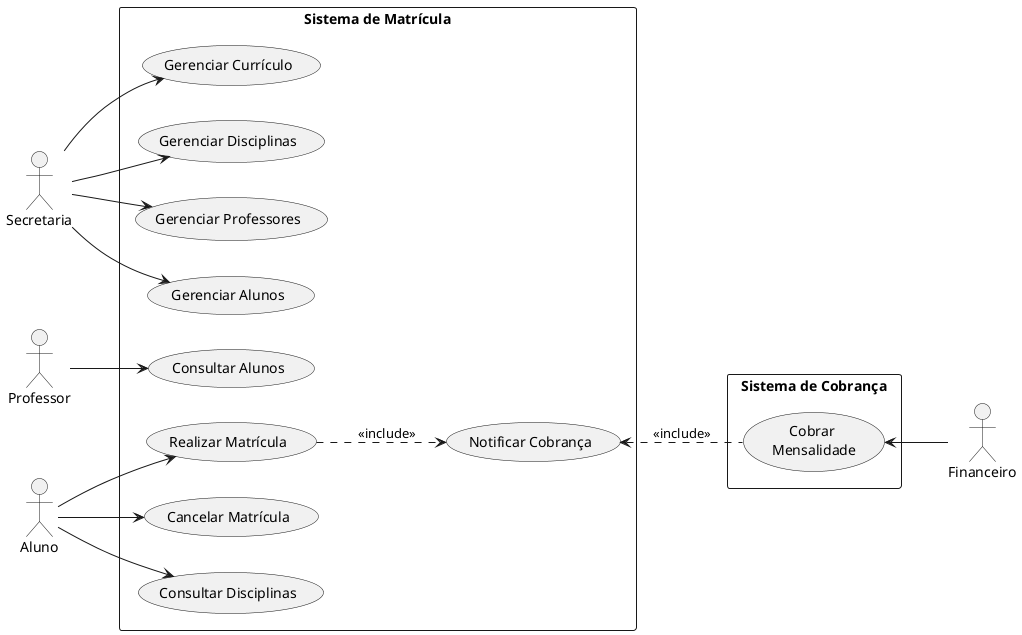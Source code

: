 @startuml
left to right direction

actor "Secretaria" as secretaria
actor "Professor" as professor
actor "Aluno" as aluno
actor "Financeiro" as financeiro

rectangle "Sistema de Matrícula" {
    usecase "Realizar Matrícula" as UC1
    usecase "Cancelar Matrícula" as UC2
    usecase "Consultar Disciplinas" as UC3
    usecase "Consultar Alunos" as UC4
    usecase "Gerenciar Currículo" as UC5
    usecase "Gerenciar Disciplinas" as UC6
    usecase "Gerenciar Professores" as UC7
    usecase "Gerenciar Alunos" as UC8
    usecase "Notificar Cobrança" as UC9
}

rectangle "Sistema de Cobrança"{
    usecase "Cobrar \nMensalidade" as UC10
}

aluno --> UC1
aluno --> UC2
aluno --> UC3
UC1 ..> UC9 :<<include>>
professor --> UC4
secretaria --> UC5
secretaria --> UC6
secretaria --> UC7
secretaria --> UC8
UC10 .up.> UC9 :<<include>>
financeiro -up-> UC10
@enduml
